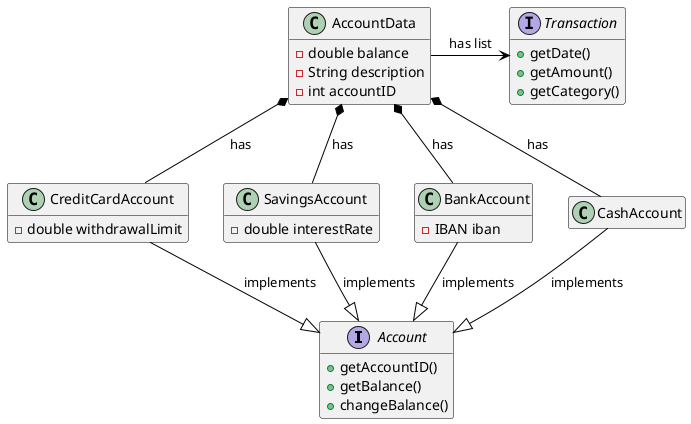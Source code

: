 @startuml

skinparam classBorderColor Black
skinparam arrowColor Black
skinparam stereotypeCBackgroundColor White
skinparam stereotypeIBackgroundColor White
hide empty members

interface Account {
+ getAccountID()
+ getBalance()
+ changeBalance()
}

class CashAccount {
}

class BankAccount {
- IBAN iban
}

class SavingsAccount {
- double interestRate
}

class CreditCardAccount {
- double withdrawalLimit
}

class AccountData {
- double balance
- String description
- int accountID
}

interface Transaction {
+ getDate()
+ getAmount()
+ getCategory()
}

Account <|-up- CashAccount : implements
Account <|-up- BankAccount : implements
Account <|-up- SavingsAccount : implements
Account <|-up- CreditCardAccount : implements
AccountData -> Transaction : has list
AccountData *-down- CashAccount : has
AccountData *-down- BankAccount : has
AccountData *-down- SavingsAccount : has
AccountData *-down- CreditCardAccount : has
@enduml